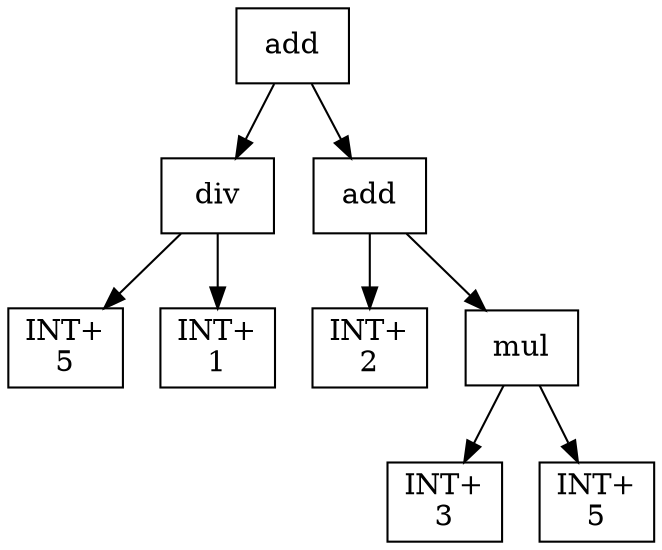 digraph expr {
  node [shape=box];
  n1 [label="add"];
  n2 [label="div"];
  n3 [label="INT+\n5"];
  n4 [label="INT+\n1"];
  n2 -> n3;
  n2 -> n4;
  n5 [label="add"];
  n6 [label="INT+\n2"];
  n7 [label="mul"];
  n8 [label="INT+\n3"];
  n9 [label="INT+\n5"];
  n7 -> n8;
  n7 -> n9;
  n5 -> n6;
  n5 -> n7;
  n1 -> n2;
  n1 -> n5;
}